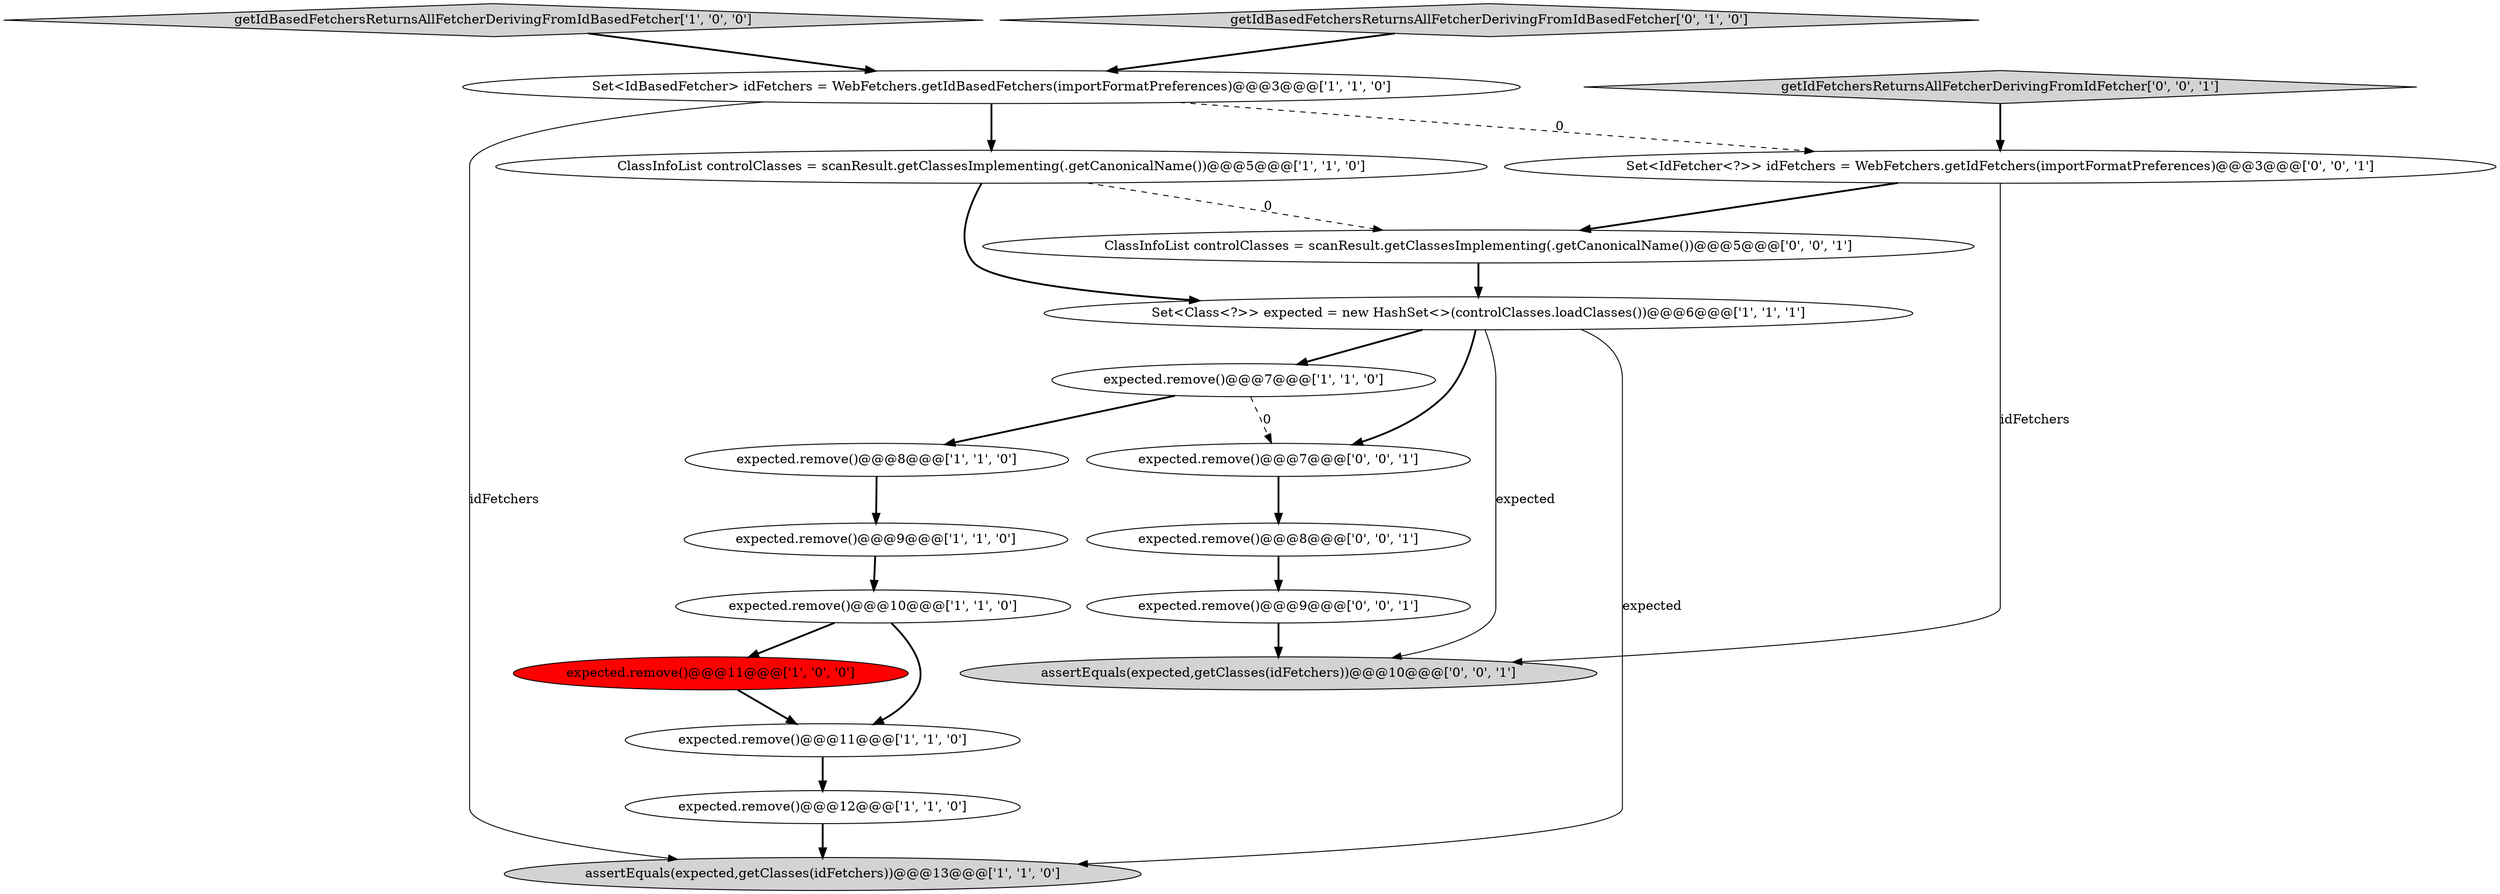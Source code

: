 digraph {
2 [style = filled, label = "expected.remove()@@@9@@@['1', '1', '0']", fillcolor = white, shape = ellipse image = "AAA0AAABBB1BBB"];
19 [style = filled, label = "expected.remove()@@@7@@@['0', '0', '1']", fillcolor = white, shape = ellipse image = "AAA0AAABBB3BBB"];
10 [style = filled, label = "getIdBasedFetchersReturnsAllFetcherDerivingFromIdBasedFetcher['1', '0', '0']", fillcolor = lightgray, shape = diamond image = "AAA0AAABBB1BBB"];
6 [style = filled, label = "Set<IdBasedFetcher> idFetchers = WebFetchers.getIdBasedFetchers(importFormatPreferences)@@@3@@@['1', '1', '0']", fillcolor = white, shape = ellipse image = "AAA0AAABBB1BBB"];
16 [style = filled, label = "expected.remove()@@@8@@@['0', '0', '1']", fillcolor = white, shape = ellipse image = "AAA0AAABBB3BBB"];
4 [style = filled, label = "expected.remove()@@@8@@@['1', '1', '0']", fillcolor = white, shape = ellipse image = "AAA0AAABBB1BBB"];
12 [style = filled, label = "getIdBasedFetchersReturnsAllFetcherDerivingFromIdBasedFetcher['0', '1', '0']", fillcolor = lightgray, shape = diamond image = "AAA0AAABBB2BBB"];
3 [style = filled, label = "expected.remove()@@@11@@@['1', '1', '0']", fillcolor = white, shape = ellipse image = "AAA0AAABBB1BBB"];
8 [style = filled, label = "expected.remove()@@@12@@@['1', '1', '0']", fillcolor = white, shape = ellipse image = "AAA0AAABBB1BBB"];
9 [style = filled, label = "expected.remove()@@@10@@@['1', '1', '0']", fillcolor = white, shape = ellipse image = "AAA0AAABBB1BBB"];
14 [style = filled, label = "ClassInfoList controlClasses = scanResult.getClassesImplementing(.getCanonicalName())@@@5@@@['0', '0', '1']", fillcolor = white, shape = ellipse image = "AAA0AAABBB3BBB"];
18 [style = filled, label = "assertEquals(expected,getClasses(idFetchers))@@@10@@@['0', '0', '1']", fillcolor = lightgray, shape = ellipse image = "AAA0AAABBB3BBB"];
13 [style = filled, label = "Set<IdFetcher<?>> idFetchers = WebFetchers.getIdFetchers(importFormatPreferences)@@@3@@@['0', '0', '1']", fillcolor = white, shape = ellipse image = "AAA0AAABBB3BBB"];
11 [style = filled, label = "expected.remove()@@@7@@@['1', '1', '0']", fillcolor = white, shape = ellipse image = "AAA0AAABBB1BBB"];
17 [style = filled, label = "expected.remove()@@@9@@@['0', '0', '1']", fillcolor = white, shape = ellipse image = "AAA0AAABBB3BBB"];
7 [style = filled, label = "ClassInfoList controlClasses = scanResult.getClassesImplementing(.getCanonicalName())@@@5@@@['1', '1', '0']", fillcolor = white, shape = ellipse image = "AAA0AAABBB1BBB"];
0 [style = filled, label = "Set<Class<?>> expected = new HashSet<>(controlClasses.loadClasses())@@@6@@@['1', '1', '1']", fillcolor = white, shape = ellipse image = "AAA0AAABBB1BBB"];
5 [style = filled, label = "assertEquals(expected,getClasses(idFetchers))@@@13@@@['1', '1', '0']", fillcolor = lightgray, shape = ellipse image = "AAA0AAABBB1BBB"];
15 [style = filled, label = "getIdFetchersReturnsAllFetcherDerivingFromIdFetcher['0', '0', '1']", fillcolor = lightgray, shape = diamond image = "AAA0AAABBB3BBB"];
1 [style = filled, label = "expected.remove()@@@11@@@['1', '0', '0']", fillcolor = red, shape = ellipse image = "AAA1AAABBB1BBB"];
15->13 [style = bold, label=""];
0->19 [style = bold, label=""];
7->14 [style = dashed, label="0"];
11->4 [style = bold, label=""];
1->3 [style = bold, label=""];
0->11 [style = bold, label=""];
7->0 [style = bold, label=""];
4->2 [style = bold, label=""];
2->9 [style = bold, label=""];
16->17 [style = bold, label=""];
12->6 [style = bold, label=""];
10->6 [style = bold, label=""];
19->16 [style = bold, label=""];
6->13 [style = dashed, label="0"];
8->5 [style = bold, label=""];
14->0 [style = bold, label=""];
11->19 [style = dashed, label="0"];
0->18 [style = solid, label="expected"];
3->8 [style = bold, label=""];
9->3 [style = bold, label=""];
0->5 [style = solid, label="expected"];
6->5 [style = solid, label="idFetchers"];
6->7 [style = bold, label=""];
9->1 [style = bold, label=""];
13->18 [style = solid, label="idFetchers"];
13->14 [style = bold, label=""];
17->18 [style = bold, label=""];
}
